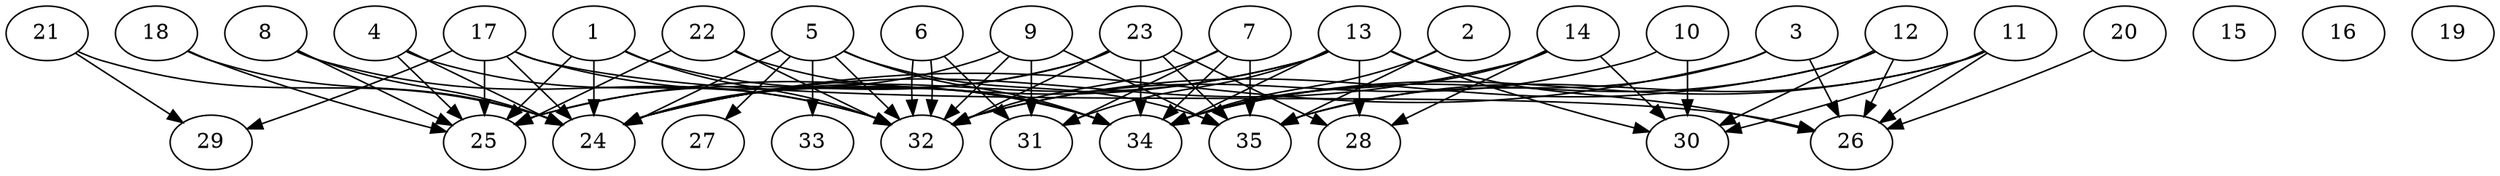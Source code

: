 // DAG automatically generated by daggen at Thu Oct  3 14:05:36 2019
// ./daggen --dot -n 35 --ccr 0.5 --fat 0.9 --regular 0.9 --density 0.6 --mindata 5242880 --maxdata 52428800 
digraph G {
  1 [size="35876864", alpha="0.01", expect_size="17938432"] 
  1 -> 24 [size ="17938432"]
  1 -> 25 [size ="17938432"]
  1 -> 32 [size ="17938432"]
  1 -> 34 [size ="17938432"]
  2 [size="46802944", alpha="0.06", expect_size="23401472"] 
  2 -> 34 [size ="23401472"]
  2 -> 35 [size ="23401472"]
  3 [size="65861632", alpha="0.10", expect_size="32930816"] 
  3 -> 24 [size ="32930816"]
  3 -> 26 [size ="32930816"]
  3 -> 35 [size ="32930816"]
  4 [size="103100416", alpha="0.19", expect_size="51550208"] 
  4 -> 24 [size ="51550208"]
  4 -> 25 [size ="51550208"]
  4 -> 32 [size ="51550208"]
  5 [size="11724800", alpha="0.04", expect_size="5862400"] 
  5 -> 24 [size ="5862400"]
  5 -> 27 [size ="5862400"]
  5 -> 32 [size ="5862400"]
  5 -> 33 [size ="5862400"]
  5 -> 34 [size ="5862400"]
  5 -> 35 [size ="5862400"]
  6 [size="86013952", alpha="0.12", expect_size="43006976"] 
  6 -> 31 [size ="43006976"]
  6 -> 32 [size ="43006976"]
  6 -> 32 [size ="43006976"]
  7 [size="60188672", alpha="0.10", expect_size="30094336"] 
  7 -> 31 [size ="30094336"]
  7 -> 32 [size ="30094336"]
  7 -> 34 [size ="30094336"]
  7 -> 35 [size ="30094336"]
  8 [size="69371904", alpha="0.17", expect_size="34685952"] 
  8 -> 24 [size ="34685952"]
  8 -> 25 [size ="34685952"]
  8 -> 32 [size ="34685952"]
  9 [size="67495936", alpha="0.16", expect_size="33747968"] 
  9 -> 24 [size ="33747968"]
  9 -> 31 [size ="33747968"]
  9 -> 32 [size ="33747968"]
  9 -> 35 [size ="33747968"]
  10 [size="63498240", alpha="0.05", expect_size="31749120"] 
  10 -> 30 [size ="31749120"]
  10 -> 32 [size ="31749120"]
  11 [size="41228288", alpha="0.13", expect_size="20614144"] 
  11 -> 26 [size ="20614144"]
  11 -> 30 [size ="20614144"]
  11 -> 34 [size ="20614144"]
  11 -> 35 [size ="20614144"]
  12 [size="48146432", alpha="0.16", expect_size="24073216"] 
  12 -> 26 [size ="24073216"]
  12 -> 30 [size ="24073216"]
  12 -> 32 [size ="24073216"]
  12 -> 34 [size ="24073216"]
  13 [size="74256384", alpha="0.01", expect_size="37128192"] 
  13 -> 24 [size ="37128192"]
  13 -> 25 [size ="37128192"]
  13 -> 26 [size ="37128192"]
  13 -> 28 [size ="37128192"]
  13 -> 30 [size ="37128192"]
  13 -> 31 [size ="37128192"]
  13 -> 34 [size ="37128192"]
  14 [size="28276736", alpha="0.10", expect_size="14138368"] 
  14 -> 24 [size ="14138368"]
  14 -> 28 [size ="14138368"]
  14 -> 30 [size ="14138368"]
  14 -> 34 [size ="14138368"]
  15 [size="24948736", alpha="0.04", expect_size="12474368"] 
  16 [size="42012672", alpha="0.09", expect_size="21006336"] 
  17 [size="97603584", alpha="0.15", expect_size="48801792"] 
  17 -> 24 [size ="48801792"]
  17 -> 25 [size ="48801792"]
  17 -> 26 [size ="48801792"]
  17 -> 29 [size ="48801792"]
  17 -> 34 [size ="48801792"]
  18 [size="49856512", alpha="0.08", expect_size="24928256"] 
  18 -> 24 [size ="24928256"]
  18 -> 25 [size ="24928256"]
  19 [size="37701632", alpha="0.04", expect_size="18850816"] 
  20 [size="17031168", alpha="0.00", expect_size="8515584"] 
  20 -> 26 [size ="8515584"]
  21 [size="40642560", alpha="0.01", expect_size="20321280"] 
  21 -> 24 [size ="20321280"]
  21 -> 29 [size ="20321280"]
  22 [size="104093696", alpha="0.10", expect_size="52046848"] 
  22 -> 25 [size ="52046848"]
  22 -> 32 [size ="52046848"]
  22 -> 34 [size ="52046848"]
  23 [size="86198272", alpha="0.11", expect_size="43099136"] 
  23 -> 24 [size ="43099136"]
  23 -> 25 [size ="43099136"]
  23 -> 28 [size ="43099136"]
  23 -> 32 [size ="43099136"]
  23 -> 34 [size ="43099136"]
  23 -> 35 [size ="43099136"]
  24 [size="91203584", alpha="0.11", expect_size="45601792"] 
  25 [size="45594624", alpha="0.12", expect_size="22797312"] 
  26 [size="63037440", alpha="0.08", expect_size="31518720"] 
  27 [size="103686144", alpha="0.15", expect_size="51843072"] 
  28 [size="80412672", alpha="0.15", expect_size="40206336"] 
  29 [size="21663744", alpha="0.07", expect_size="10831872"] 
  30 [size="41678848", alpha="0.09", expect_size="20839424"] 
  31 [size="42090496", alpha="0.19", expect_size="21045248"] 
  32 [size="48291840", alpha="0.16", expect_size="24145920"] 
  33 [size="96602112", alpha="0.07", expect_size="48301056"] 
  34 [size="53653504", alpha="0.02", expect_size="26826752"] 
  35 [size="12060672", alpha="0.20", expect_size="6030336"] 
}
